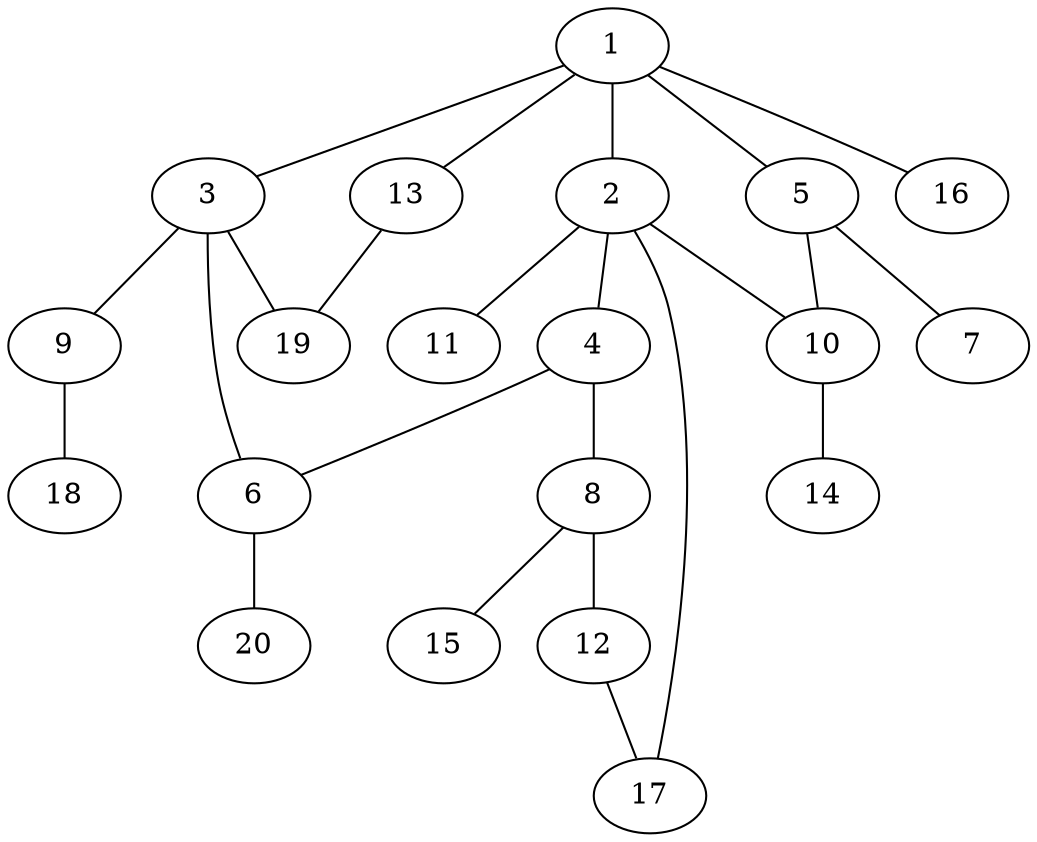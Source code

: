 graph graphname {1--2
1--3
1--5
1--13
1--16
2--4
2--10
2--11
2--17
3--6
3--9
3--19
4--6
4--8
5--7
5--10
6--20
8--12
8--15
9--18
10--14
12--17
13--19
}